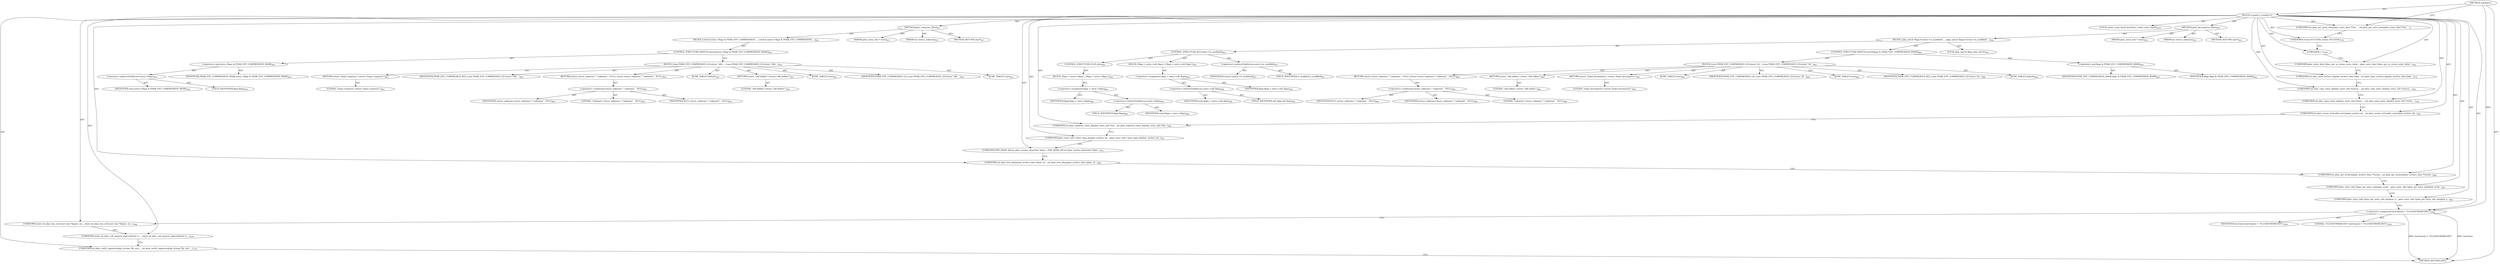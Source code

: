 digraph "&lt;global&gt;" {  
"6" [label = <(METHOD,&lt;global&gt;)<SUB>1</SUB>> ]
"7" [label = <(BLOCK,&lt;empty&gt;,&lt;empty&gt;)<SUB>1</SUB>> ]
"8" [label = <(UNKNOWN,int phar_get_entry_data(phar_entry_data **ret, ...,int phar_get_entry_data(phar_entry_data **ret, ...)<SUB>1</SUB>> ]
"9" [label = <(UNKNOWN,return SUCCESS;,return SUCCESS;)<SUB>155</SUB>> ]
"10" [label = <(UNKNOWN,},})<SUB>156</SUB>> ]
"11" [label = <(UNKNOWN,phar_entry_data *phar_get_or_create_entry_data(...,phar_entry_data *phar_get_or_create_entry_data(...)<SUB>162</SUB>> ]
"12" [label = <(UNKNOWN,int phar_open_archive_fp(phar_archive_data *pha...,int phar_open_archive_fp(phar_archive_data *pha...)<SUB>274</SUB>> ]
"13" [label = <(UNKNOWN,int phar_copy_entry_fp(phar_entry_info *source,...,int phar_copy_entry_fp(phar_entry_info *source,...)<SUB>295</SUB>> ]
"14" [label = <(UNKNOWN,int phar_open_entry_fp(phar_entry_info *entry, ...,int phar_open_entry_fp(phar_entry_info *entry, ...)<SUB>339</SUB>> ]
"15" [label = <(UNKNOWN,int phar_create_writeable_entry(phar_archive_da...,int phar_create_writeable_entry(phar_archive_da...)<SUB>455</SUB>> ]
"16" [label = <(UNKNOWN,int phar_separate_entry_fp(phar_entry_info *ent...,int phar_separate_entry_fp(phar_entry_info *ent...)<SUB>508</SUB>> ]
"17" [label = <(UNKNOWN,phar_entry_info * phar_open_jit(phar_archive_da...,phar_entry_info * phar_open_jit(phar_archive_da...)<SUB>557</SUB>> ]
"18" [label = <(UNKNOWN,PHP_PHAR_API int phar_resolve_alias(char *alias...,PHP_PHAR_API int phar_resolve_alias(char *alias...)<SUB>574</SUB>> ]
"19" [label = <(UNKNOWN,int phar_free_alias(phar_archive_data *phar, ch...,int phar_free_alias(phar_archive_data *phar, ch...)<SUB>586</SUB>> ]
"20" [label = <(UNKNOWN,int phar_get_archive(phar_archive_data **archiv...,int phar_get_archive(phar_archive_data **archiv...)<SUB>609</SUB>> ]
"21" [label = <(METHOD,phar_compress_filter)<SUB>817</SUB>> ]
"22" [label = <(PARAM,phar_entry_info * entry)<SUB>817</SUB>> ]
"23" [label = <(PARAM,int return_unknown)<SUB>817</SUB>> ]
"24" [label = <(BLOCK,{
	switch (entry-&gt;flags &amp; PHAR_ENT_COMPRESSION_...,{
	switch (entry-&gt;flags &amp; PHAR_ENT_COMPRESSION_...)<SUB>818</SUB>> ]
"25" [label = <(CONTROL_STRUCTURE,SWITCH,switch(entry-&gt;flags &amp; PHAR_ENT_COMPRESSION_MASK))<SUB>819</SUB>> ]
"26" [label = <(&lt;operator&gt;.and,entry-&gt;flags &amp; PHAR_ENT_COMPRESSION_MASK)<SUB>819</SUB>> ]
"27" [label = <(&lt;operator&gt;.indirectFieldAccess,entry-&gt;flags)<SUB>819</SUB>> ]
"28" [label = <(IDENTIFIER,entry,entry-&gt;flags &amp; PHAR_ENT_COMPRESSION_MASK)<SUB>819</SUB>> ]
"29" [label = <(FIELD_IDENTIFIER,flags,flags)<SUB>819</SUB>> ]
"30" [label = <(IDENTIFIER,PHAR_ENT_COMPRESSION_MASK,entry-&gt;flags &amp; PHAR_ENT_COMPRESSION_MASK)<SUB>819</SUB>> ]
"31" [label = <(BLOCK,{
	case PHAR_ENT_COMPRESSED_GZ:
		return &quot;zlib....,{
	case PHAR_ENT_COMPRESSED_GZ:
		return &quot;zlib....)<SUB>819</SUB>> ]
"32" [label = <(JUMP_TARGET,case)<SUB>820</SUB>> ]
"33" [label = <(IDENTIFIER,PHAR_ENT_COMPRESSED_GZ,{
	case PHAR_ENT_COMPRESSED_GZ:
		return &quot;zlib....)<SUB>820</SUB>> ]
"34" [label = <(RETURN,return &quot;zlib.deflate&quot;;,return &quot;zlib.deflate&quot;;)<SUB>821</SUB>> ]
"35" [label = <(LITERAL,&quot;zlib.deflate&quot;,return &quot;zlib.deflate&quot;;)<SUB>821</SUB>> ]
"36" [label = <(JUMP_TARGET,case)<SUB>822</SUB>> ]
"37" [label = <(IDENTIFIER,PHAR_ENT_COMPRESSED_BZ2,{
	case PHAR_ENT_COMPRESSED_GZ:
		return &quot;zlib....)<SUB>822</SUB>> ]
"38" [label = <(RETURN,return &quot;bzip2.compress&quot;;,return &quot;bzip2.compress&quot;;)<SUB>823</SUB>> ]
"39" [label = <(LITERAL,&quot;bzip2.compress&quot;,return &quot;bzip2.compress&quot;;)<SUB>823</SUB>> ]
"40" [label = <(JUMP_TARGET,default)<SUB>824</SUB>> ]
"41" [label = <(RETURN,return return_unknown ? &quot;unknown&quot; : NULL;,return return_unknown ? &quot;unknown&quot; : NULL;)<SUB>825</SUB>> ]
"42" [label = <(&lt;operator&gt;.conditional,return_unknown ? &quot;unknown&quot; : NULL)<SUB>825</SUB>> ]
"43" [label = <(IDENTIFIER,return_unknown,return_unknown ? &quot;unknown&quot; : NULL)<SUB>825</SUB>> ]
"44" [label = <(LITERAL,&quot;unknown&quot;,return_unknown ? &quot;unknown&quot; : NULL)<SUB>825</SUB>> ]
"45" [label = <(IDENTIFIER,NULL,return_unknown ? &quot;unknown&quot; : NULL)<SUB>825</SUB>> ]
"46" [label = <(METHOD_RETURN,char*)<SUB>817</SUB>> ]
"48" [label = <(METHOD,phar_decompress_filter)<SUB>833</SUB>> ]
"49" [label = <(PARAM,phar_entry_info * entry)<SUB>833</SUB>> ]
"50" [label = <(PARAM,int return_unknown)<SUB>833</SUB>> ]
"51" [label = <(BLOCK,{
	php_uint32 flags;

	if (entry-&gt;is_modified) ...,{
	php_uint32 flags;

	if (entry-&gt;is_modified) ...)<SUB>834</SUB>> ]
"52" [label = <(LOCAL,php_uint32 flags: php_uint32)<SUB>835</SUB>> ]
"53" [label = <(CONTROL_STRUCTURE,IF,if (entry-&gt;is_modified))<SUB>837</SUB>> ]
"54" [label = <(&lt;operator&gt;.indirectFieldAccess,entry-&gt;is_modified)<SUB>837</SUB>> ]
"55" [label = <(IDENTIFIER,entry,if (entry-&gt;is_modified))<SUB>837</SUB>> ]
"56" [label = <(FIELD_IDENTIFIER,is_modified,is_modified)<SUB>837</SUB>> ]
"57" [label = <(BLOCK,{
		flags = entry-&gt;old_flags;
	},{
		flags = entry-&gt;old_flags;
	})<SUB>837</SUB>> ]
"58" [label = <(&lt;operator&gt;.assignment,flags = entry-&gt;old_flags)<SUB>838</SUB>> ]
"59" [label = <(IDENTIFIER,flags,flags = entry-&gt;old_flags)<SUB>838</SUB>> ]
"60" [label = <(&lt;operator&gt;.indirectFieldAccess,entry-&gt;old_flags)<SUB>838</SUB>> ]
"61" [label = <(IDENTIFIER,entry,flags = entry-&gt;old_flags)<SUB>838</SUB>> ]
"62" [label = <(FIELD_IDENTIFIER,old_flags,old_flags)<SUB>838</SUB>> ]
"63" [label = <(CONTROL_STRUCTURE,ELSE,else)<SUB>839</SUB>> ]
"64" [label = <(BLOCK,{
		flags = entry-&gt;flags;
	},{
		flags = entry-&gt;flags;
	})<SUB>839</SUB>> ]
"65" [label = <(&lt;operator&gt;.assignment,flags = entry-&gt;flags)<SUB>840</SUB>> ]
"66" [label = <(IDENTIFIER,flags,flags = entry-&gt;flags)<SUB>840</SUB>> ]
"67" [label = <(&lt;operator&gt;.indirectFieldAccess,entry-&gt;flags)<SUB>840</SUB>> ]
"68" [label = <(IDENTIFIER,entry,flags = entry-&gt;flags)<SUB>840</SUB>> ]
"69" [label = <(FIELD_IDENTIFIER,flags,flags)<SUB>840</SUB>> ]
"70" [label = <(CONTROL_STRUCTURE,SWITCH,switch(flags &amp; PHAR_ENT_COMPRESSION_MASK))<SUB>843</SUB>> ]
"71" [label = <(&lt;operator&gt;.and,flags &amp; PHAR_ENT_COMPRESSION_MASK)<SUB>843</SUB>> ]
"72" [label = <(IDENTIFIER,flags,flags &amp; PHAR_ENT_COMPRESSION_MASK)<SUB>843</SUB>> ]
"73" [label = <(IDENTIFIER,PHAR_ENT_COMPRESSION_MASK,flags &amp; PHAR_ENT_COMPRESSION_MASK)<SUB>843</SUB>> ]
"74" [label = <(BLOCK,{
		case PHAR_ENT_COMPRESSED_GZ:
			return &quot;zli...,{
		case PHAR_ENT_COMPRESSED_GZ:
			return &quot;zli...)<SUB>843</SUB>> ]
"75" [label = <(JUMP_TARGET,case)<SUB>844</SUB>> ]
"76" [label = <(IDENTIFIER,PHAR_ENT_COMPRESSED_GZ,{
		case PHAR_ENT_COMPRESSED_GZ:
			return &quot;zli...)<SUB>844</SUB>> ]
"77" [label = <(RETURN,return &quot;zlib.inflate&quot;;,return &quot;zlib.inflate&quot;;)<SUB>845</SUB>> ]
"78" [label = <(LITERAL,&quot;zlib.inflate&quot;,return &quot;zlib.inflate&quot;;)<SUB>845</SUB>> ]
"79" [label = <(JUMP_TARGET,case)<SUB>846</SUB>> ]
"80" [label = <(IDENTIFIER,PHAR_ENT_COMPRESSED_BZ2,{
		case PHAR_ENT_COMPRESSED_GZ:
			return &quot;zli...)<SUB>846</SUB>> ]
"81" [label = <(RETURN,return &quot;bzip2.decompress&quot;;,return &quot;bzip2.decompress&quot;;)<SUB>847</SUB>> ]
"82" [label = <(LITERAL,&quot;bzip2.decompress&quot;,return &quot;bzip2.decompress&quot;;)<SUB>847</SUB>> ]
"83" [label = <(JUMP_TARGET,default)<SUB>848</SUB>> ]
"84" [label = <(RETURN,return return_unknown ? &quot;unknown&quot; : NULL;,return return_unknown ? &quot;unknown&quot; : NULL;)<SUB>849</SUB>> ]
"85" [label = <(&lt;operator&gt;.conditional,return_unknown ? &quot;unknown&quot; : NULL)<SUB>849</SUB>> ]
"86" [label = <(IDENTIFIER,return_unknown,return_unknown ? &quot;unknown&quot; : NULL)<SUB>849</SUB>> ]
"87" [label = <(LITERAL,&quot;unknown&quot;,return_unknown ? &quot;unknown&quot; : NULL)<SUB>849</SUB>> ]
"88" [label = <(IDENTIFIER,NULL,return_unknown ? &quot;unknown&quot; : NULL)<SUB>849</SUB>> ]
"89" [label = <(METHOD_RETURN,char*)<SUB>833</SUB>> ]
"91" [label = <(UNKNOWN,phar_entry_info *phar_get_entry_info(phar_archi...,phar_entry_info *phar_get_entry_info(phar_archi...)<SUB>857</SUB>> ]
"92" [label = <(UNKNOWN,phar_entry_info *phar_get_entry_info_dir(phar_a...,phar_entry_info *phar_get_entry_info_dir(phar_a...)<SUB>867</SUB>> ]
"93" [label = <(LOCAL,static const char[] hexChars: static const char[])<SUB>1038</SUB>> ]
"94" [label = <(&lt;operator&gt;.assignment,hexChars[] = &quot;0123456789ABCDEF&quot;)<SUB>1038</SUB>> ]
"95" [label = <(IDENTIFIER,hexChars,hexChars[] = &quot;0123456789ABCDEF&quot;)<SUB>1038</SUB>> ]
"96" [label = <(LITERAL,&quot;0123456789ABCDEF&quot;,hexChars[] = &quot;0123456789ABCDEF&quot;)<SUB>1038</SUB>> ]
"97" [label = <(UNKNOWN,static int phar_hex_str(const char *digest, siz...,static int phar_hex_str(const char *digest, siz...)<SUB>1040</SUB>> ]
"98" [label = <(UNKNOWN,static int phar_call_openssl_signverify(int is_...,static int phar_call_openssl_signverify(int is_...)<SUB>1057</SUB>> ]
"99" [label = <(UNKNOWN,int phar_verify_signature(php_stream *fp, size_...,int phar_verify_signature(php_stream *fp, size_...)<SUB>1170</SUB>> ]
"100" [label = <(METHOD_RETURN,ANY)<SUB>1</SUB>> ]
  "6" -> "7"  [ label = "AST: "] 
  "6" -> "100"  [ label = "AST: "] 
  "7" -> "8"  [ label = "AST: "] 
  "7" -> "9"  [ label = "AST: "] 
  "7" -> "10"  [ label = "AST: "] 
  "7" -> "11"  [ label = "AST: "] 
  "7" -> "12"  [ label = "AST: "] 
  "7" -> "13"  [ label = "AST: "] 
  "7" -> "14"  [ label = "AST: "] 
  "7" -> "15"  [ label = "AST: "] 
  "7" -> "16"  [ label = "AST: "] 
  "7" -> "17"  [ label = "AST: "] 
  "7" -> "18"  [ label = "AST: "] 
  "7" -> "19"  [ label = "AST: "] 
  "7" -> "20"  [ label = "AST: "] 
  "7" -> "21"  [ label = "AST: "] 
  "7" -> "48"  [ label = "AST: "] 
  "7" -> "91"  [ label = "AST: "] 
  "7" -> "92"  [ label = "AST: "] 
  "7" -> "93"  [ label = "AST: "] 
  "7" -> "94"  [ label = "AST: "] 
  "7" -> "97"  [ label = "AST: "] 
  "7" -> "98"  [ label = "AST: "] 
  "7" -> "99"  [ label = "AST: "] 
  "21" -> "22"  [ label = "AST: "] 
  "21" -> "23"  [ label = "AST: "] 
  "21" -> "24"  [ label = "AST: "] 
  "21" -> "46"  [ label = "AST: "] 
  "24" -> "25"  [ label = "AST: "] 
  "25" -> "26"  [ label = "AST: "] 
  "25" -> "31"  [ label = "AST: "] 
  "26" -> "27"  [ label = "AST: "] 
  "26" -> "30"  [ label = "AST: "] 
  "27" -> "28"  [ label = "AST: "] 
  "27" -> "29"  [ label = "AST: "] 
  "31" -> "32"  [ label = "AST: "] 
  "31" -> "33"  [ label = "AST: "] 
  "31" -> "34"  [ label = "AST: "] 
  "31" -> "36"  [ label = "AST: "] 
  "31" -> "37"  [ label = "AST: "] 
  "31" -> "38"  [ label = "AST: "] 
  "31" -> "40"  [ label = "AST: "] 
  "31" -> "41"  [ label = "AST: "] 
  "34" -> "35"  [ label = "AST: "] 
  "38" -> "39"  [ label = "AST: "] 
  "41" -> "42"  [ label = "AST: "] 
  "42" -> "43"  [ label = "AST: "] 
  "42" -> "44"  [ label = "AST: "] 
  "42" -> "45"  [ label = "AST: "] 
  "48" -> "49"  [ label = "AST: "] 
  "48" -> "50"  [ label = "AST: "] 
  "48" -> "51"  [ label = "AST: "] 
  "48" -> "89"  [ label = "AST: "] 
  "51" -> "52"  [ label = "AST: "] 
  "51" -> "53"  [ label = "AST: "] 
  "51" -> "70"  [ label = "AST: "] 
  "53" -> "54"  [ label = "AST: "] 
  "53" -> "57"  [ label = "AST: "] 
  "53" -> "63"  [ label = "AST: "] 
  "54" -> "55"  [ label = "AST: "] 
  "54" -> "56"  [ label = "AST: "] 
  "57" -> "58"  [ label = "AST: "] 
  "58" -> "59"  [ label = "AST: "] 
  "58" -> "60"  [ label = "AST: "] 
  "60" -> "61"  [ label = "AST: "] 
  "60" -> "62"  [ label = "AST: "] 
  "63" -> "64"  [ label = "AST: "] 
  "64" -> "65"  [ label = "AST: "] 
  "65" -> "66"  [ label = "AST: "] 
  "65" -> "67"  [ label = "AST: "] 
  "67" -> "68"  [ label = "AST: "] 
  "67" -> "69"  [ label = "AST: "] 
  "70" -> "71"  [ label = "AST: "] 
  "70" -> "74"  [ label = "AST: "] 
  "71" -> "72"  [ label = "AST: "] 
  "71" -> "73"  [ label = "AST: "] 
  "74" -> "75"  [ label = "AST: "] 
  "74" -> "76"  [ label = "AST: "] 
  "74" -> "77"  [ label = "AST: "] 
  "74" -> "79"  [ label = "AST: "] 
  "74" -> "80"  [ label = "AST: "] 
  "74" -> "81"  [ label = "AST: "] 
  "74" -> "83"  [ label = "AST: "] 
  "74" -> "84"  [ label = "AST: "] 
  "77" -> "78"  [ label = "AST: "] 
  "81" -> "82"  [ label = "AST: "] 
  "84" -> "85"  [ label = "AST: "] 
  "85" -> "86"  [ label = "AST: "] 
  "85" -> "87"  [ label = "AST: "] 
  "85" -> "88"  [ label = "AST: "] 
  "94" -> "95"  [ label = "AST: "] 
  "94" -> "96"  [ label = "AST: "] 
  "8" -> "9"  [ label = "CFG: "] 
  "9" -> "10"  [ label = "CFG: "] 
  "10" -> "11"  [ label = "CFG: "] 
  "11" -> "12"  [ label = "CFG: "] 
  "12" -> "13"  [ label = "CFG: "] 
  "13" -> "14"  [ label = "CFG: "] 
  "14" -> "15"  [ label = "CFG: "] 
  "15" -> "16"  [ label = "CFG: "] 
  "16" -> "17"  [ label = "CFG: "] 
  "17" -> "18"  [ label = "CFG: "] 
  "18" -> "19"  [ label = "CFG: "] 
  "19" -> "20"  [ label = "CFG: "] 
  "20" -> "91"  [ label = "CFG: "] 
  "91" -> "92"  [ label = "CFG: "] 
  "92" -> "94"  [ label = "CFG: "] 
  "94" -> "97"  [ label = "CFG: "] 
  "97" -> "98"  [ label = "CFG: "] 
  "98" -> "99"  [ label = "CFG: "] 
  "99" -> "100"  [ label = "CFG: "] 
  "6" -> "8"  [ label = "CFG: "] 
  "94" -> "100"  [ label = "DDG: hexChars"] 
  "94" -> "100"  [ label = "DDG: hexChars[] = &quot;0123456789ABCDEF&quot;"] 
  "6" -> "94"  [ label = "DDG: "] 
}

